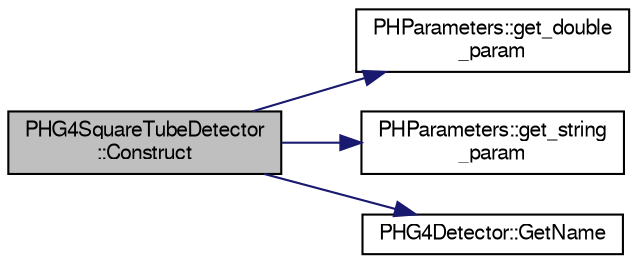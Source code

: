digraph "PHG4SquareTubeDetector::Construct"
{
  bgcolor="transparent";
  edge [fontname="FreeSans",fontsize="10",labelfontname="FreeSans",labelfontsize="10"];
  node [fontname="FreeSans",fontsize="10",shape=record];
  rankdir="LR";
  Node1 [label="PHG4SquareTubeDetector\l::Construct",height=0.2,width=0.4,color="black", fillcolor="grey75", style="filled" fontcolor="black"];
  Node1 -> Node2 [color="midnightblue",fontsize="10",style="solid",fontname="FreeSans"];
  Node2 [label="PHParameters::get_double\l_param",height=0.2,width=0.4,color="black",URL="$dd/dae/classPHParameters.html#aa61ce249b94375d9af4482c36a1308cf"];
  Node1 -> Node3 [color="midnightblue",fontsize="10",style="solid",fontname="FreeSans"];
  Node3 [label="PHParameters::get_string\l_param",height=0.2,width=0.4,color="black",URL="$dd/dae/classPHParameters.html#ab1c503fe2e3136bdd3e5a75bc55ead13"];
  Node1 -> Node4 [color="midnightblue",fontsize="10",style="solid",fontname="FreeSans"];
  Node4 [label="PHG4Detector::GetName",height=0.2,width=0.4,color="black",URL="$d3/de7/classPHG4Detector.html#a2d071f49fa045db5ade51bb99f88218f"];
}
